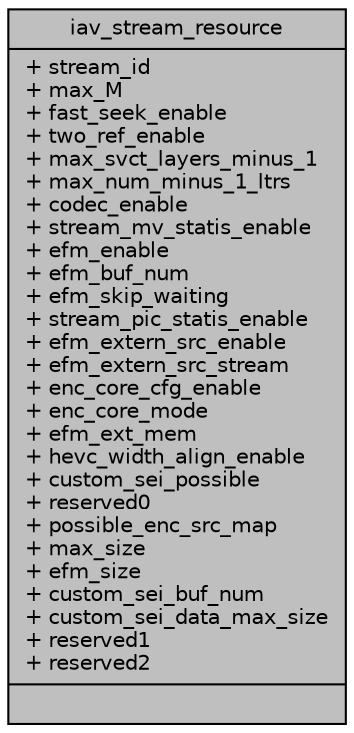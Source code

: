 digraph "iav_stream_resource"
{
 // INTERACTIVE_SVG=YES
 // LATEX_PDF_SIZE
  bgcolor="transparent";
  edge [fontname="Helvetica",fontsize="10",labelfontname="Helvetica",labelfontsize="10"];
  node [fontname="Helvetica",fontsize="10",shape=record];
  Node1 [label="{iav_stream_resource\n|+ stream_id\l+ max_M\l+ fast_seek_enable\l+ two_ref_enable\l+ max_svct_layers_minus_1\l+ max_num_minus_1_ltrs\l+ codec_enable\l+ stream_mv_statis_enable\l+ efm_enable\l+ efm_buf_num\l+ efm_skip_waiting\l+ stream_pic_statis_enable\l+ efm_extern_src_enable\l+ efm_extern_src_stream\l+ enc_core_cfg_enable\l+ enc_core_mode\l+ efm_ext_mem\l+ hevc_width_align_enable\l+ custom_sei_possible\l+ reserved0\l+ possible_enc_src_map\l+ max_size\l+ efm_size\l+ custom_sei_buf_num\l+ custom_sei_data_max_size\l+ reserved1\l+ reserved2\l|}",height=0.2,width=0.4,color="black", fillcolor="grey75", style="filled", fontcolor="black",tooltip=" "];
}
